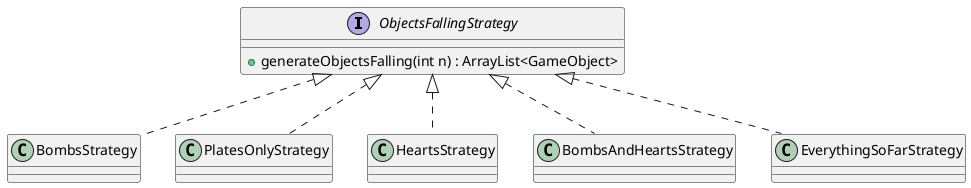 @startuml


interface ObjectsFallingStrategy {
    +generateObjectsFalling(int n) : ArrayList<GameObject>      
}

class BombsStrategy{

}

class PlatesOnlyStrategy{

}

class HeartsStrategy {

}

class BombsAndHeartsStrategy {

}

class EverythingSoFarStrategy {

}

ObjectsFallingStrategy <|.. EverythingSoFarStrategy
ObjectsFallingStrategy <|.. HeartsStrategy
ObjectsFallingStrategy <|.. BombsAndHeartsStrategy
ObjectsFallingStrategy <|.. BombsStrategy
ObjectsFallingStrategy <|.. PlatesOnlyStrategy


@enduml